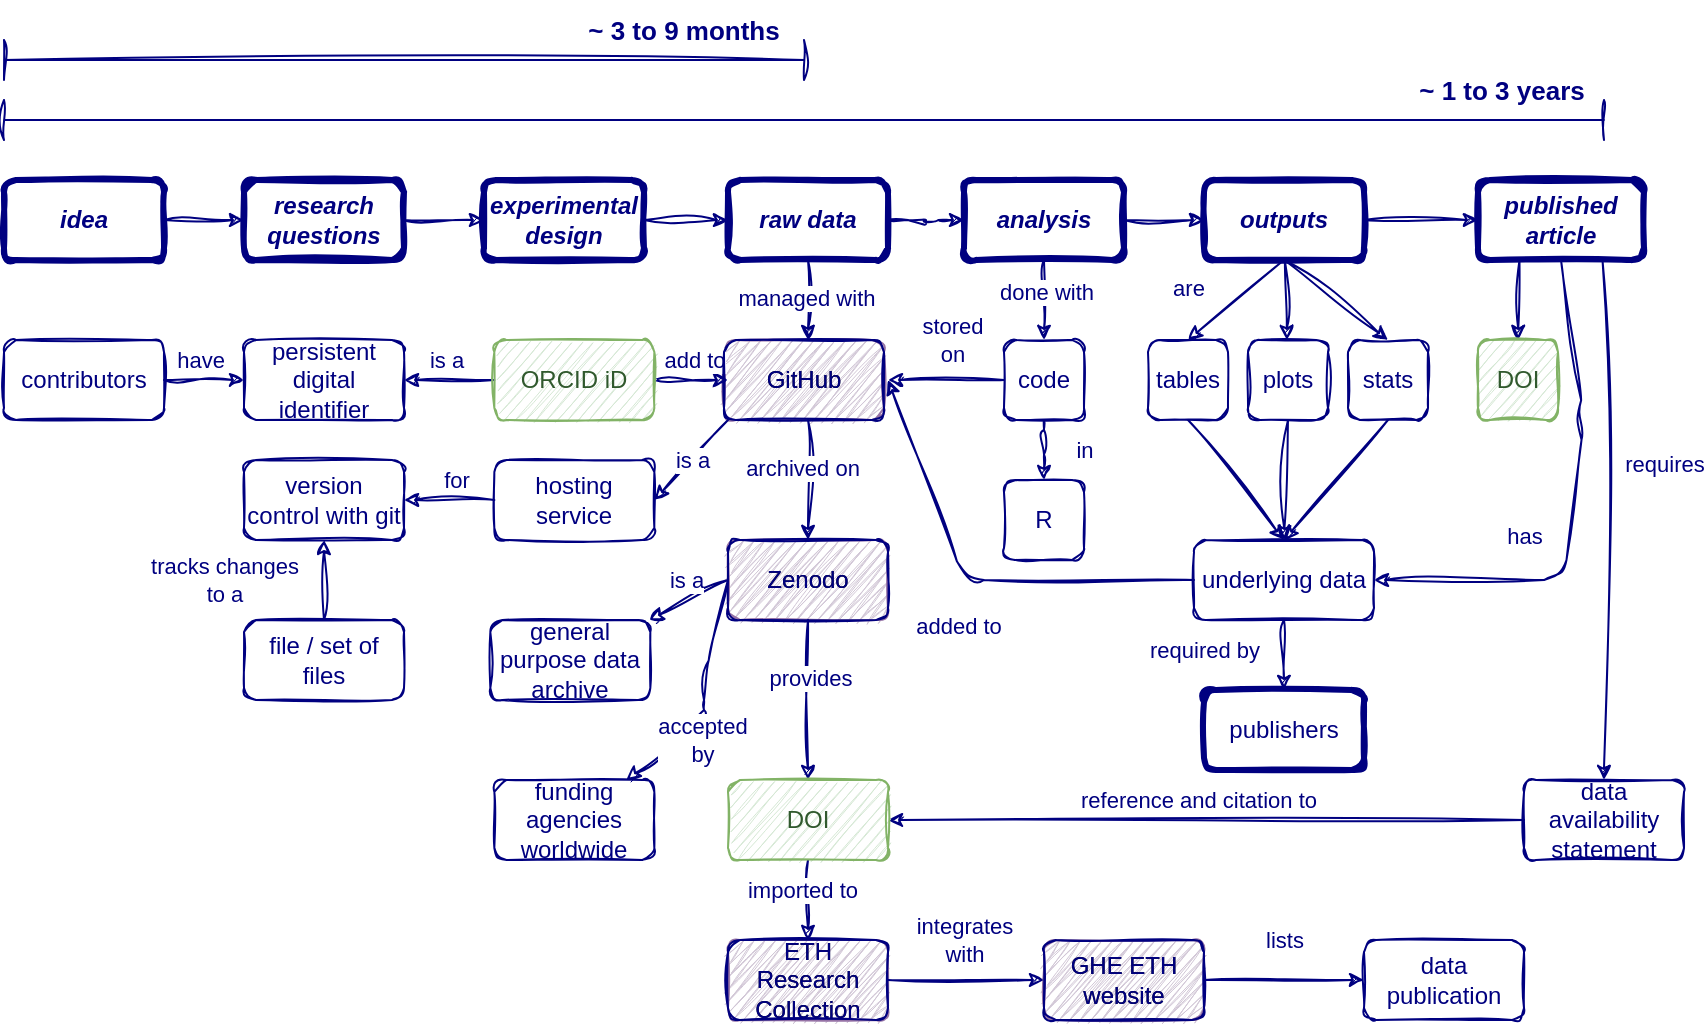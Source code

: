 <mxfile version="20.8.22" type="github">
  <diagram id="C5RBs43oDa-KdzZeNtuy" name="Page-1">
    <mxGraphModel dx="1970" dy="685" grid="1" gridSize="10" guides="1" tooltips="1" connect="1" arrows="1" fold="1" page="1" pageScale="1" pageWidth="827" pageHeight="1169" math="0" shadow="0">
      <root>
        <mxCell id="WIyWlLk6GJQsqaUBKTNV-0" />
        <object label="Step 12: color" id="2JBL8e-sjkAbcdYht8KX-297">
          <mxCell style="" parent="WIyWlLk6GJQsqaUBKTNV-0" />
        </object>
        <mxCell id="2JBL8e-sjkAbcdYht8KX-351" value="&lt;div&gt;GHE ETH&lt;/div&gt;&lt;div&gt;website&lt;br&gt;&lt;/div&gt;" style="rounded=1;whiteSpace=wrap;html=1;fontSize=12;fontFamily=Helvetica;fillColor=#D1C6D6;sketch=1;labelBackgroundColor=none;strokeColor=#9673a6;fillStyle=zigzag;" vertex="1" parent="2JBL8e-sjkAbcdYht8KX-297">
          <mxGeometry x="520" y="550" width="80" height="40" as="geometry" />
        </mxCell>
        <mxCell id="2JBL8e-sjkAbcdYht8KX-363" value="ETH Research Collection" style="rounded=1;whiteSpace=wrap;html=1;fontSize=12;fontFamily=Helvetica;fillColor=#D1C6D6;sketch=1;labelBackgroundColor=none;strokeColor=#9673a6;fillStyle=zigzag;" vertex="1" parent="2JBL8e-sjkAbcdYht8KX-297">
          <mxGeometry x="362" y="550" width="80" height="40" as="geometry" />
        </mxCell>
        <mxCell id="2JBL8e-sjkAbcdYht8KX-364" value="Zenodo" style="rounded=1;whiteSpace=wrap;html=1;fontSize=12;fontFamily=Helvetica;fillColor=#D1C6D6;sketch=1;labelBackgroundColor=none;strokeColor=#9673a6;fillStyle=zigzag;" vertex="1" parent="2JBL8e-sjkAbcdYht8KX-297">
          <mxGeometry x="362" y="350" width="80" height="40" as="geometry" />
        </mxCell>
        <mxCell id="2JBL8e-sjkAbcdYht8KX-365" value="GitHub" style="rounded=1;whiteSpace=wrap;html=1;fontSize=12;fontFamily=Helvetica;fillColor=#D1C6D6;sketch=1;labelBackgroundColor=none;strokeColor=#9673a6;fillStyle=zigzag;" vertex="1" parent="2JBL8e-sjkAbcdYht8KX-297">
          <mxGeometry x="360" y="250" width="80" height="40" as="geometry" />
        </mxCell>
        <object label="Step 11: Code in R" id="2JBL8e-sjkAbcdYht8KX-289">
          <mxCell style="locked=1;" parent="WIyWlLk6GJQsqaUBKTNV-0" />
        </object>
        <mxCell id="2JBL8e-sjkAbcdYht8KX-290" value="" style="edgeStyle=none;shape=connector;rounded=1;sketch=1;jiggle=2;curveFitting=1;orthogonalLoop=1;jettySize=auto;html=1;labelBackgroundColor=default;strokeColor=#000080;fontFamily=Helvetica;fontSize=11;fontColor=#000080;endArrow=classic;startSize=5;endSize=5;" edge="1" parent="2JBL8e-sjkAbcdYht8KX-289" target="2JBL8e-sjkAbcdYht8KX-295">
          <mxGeometry relative="1" as="geometry">
            <mxPoint x="520" y="210" as="sourcePoint" />
          </mxGeometry>
        </mxCell>
        <mxCell id="2JBL8e-sjkAbcdYht8KX-291" value="done with " style="edgeLabel;html=1;align=center;verticalAlign=middle;resizable=0;points=[];fontSize=11;fontFamily=Helvetica;fontColor=#000080;" vertex="1" connectable="0" parent="2JBL8e-sjkAbcdYht8KX-290">
          <mxGeometry x="-0.218" y="1" relative="1" as="geometry">
            <mxPoint as="offset" />
          </mxGeometry>
        </mxCell>
        <mxCell id="2JBL8e-sjkAbcdYht8KX-292" value="" style="edgeStyle=none;shape=connector;rounded=1;sketch=1;jiggle=2;curveFitting=1;orthogonalLoop=1;jettySize=auto;html=1;labelBackgroundColor=default;strokeColor=#000080;fontFamily=Helvetica;fontSize=11;fontColor=#000080;endArrow=classic;startSize=5;endSize=5;" edge="1" parent="2JBL8e-sjkAbcdYht8KX-289" source="2JBL8e-sjkAbcdYht8KX-295">
          <mxGeometry relative="1" as="geometry">
            <mxPoint x="442" y="270" as="targetPoint" />
          </mxGeometry>
        </mxCell>
        <mxCell id="2JBL8e-sjkAbcdYht8KX-293" value="&lt;div&gt;stored&lt;/div&gt;&lt;div&gt;on&lt;br&gt;&lt;/div&gt;" style="edgeLabel;html=1;align=center;verticalAlign=middle;resizable=0;points=[];fontSize=11;fontFamily=Helvetica;fontColor=#000080;" vertex="1" connectable="0" parent="2JBL8e-sjkAbcdYht8KX-292">
          <mxGeometry x="-0.085" relative="1" as="geometry">
            <mxPoint y="-20" as="offset" />
          </mxGeometry>
        </mxCell>
        <mxCell id="2JBL8e-sjkAbcdYht8KX-294" value="in" style="edgeStyle=none;shape=connector;rounded=1;sketch=1;jiggle=2;curveFitting=1;orthogonalLoop=1;jettySize=auto;html=1;labelBackgroundColor=default;strokeColor=#000080;fontFamily=Helvetica;fontSize=11;fontColor=#000080;endArrow=classic;startSize=5;endSize=5;" edge="1" parent="2JBL8e-sjkAbcdYht8KX-289" source="2JBL8e-sjkAbcdYht8KX-295" target="2JBL8e-sjkAbcdYht8KX-296">
          <mxGeometry y="20" relative="1" as="geometry">
            <Array as="points">
              <mxPoint x="520" y="300" />
            </Array>
            <mxPoint as="offset" />
          </mxGeometry>
        </mxCell>
        <mxCell id="2JBL8e-sjkAbcdYht8KX-295" value="code" style="rounded=1;whiteSpace=wrap;html=1;fontSize=12;fontFamily=Helvetica;fillColor=none;sketch=1;labelBackgroundColor=none;fontColor=#000080;strokeColor=#000080;" vertex="1" parent="2JBL8e-sjkAbcdYht8KX-289">
          <mxGeometry x="500" y="250" width="40" height="40" as="geometry" />
        </mxCell>
        <mxCell id="2JBL8e-sjkAbcdYht8KX-296" value="R" style="rounded=1;whiteSpace=wrap;html=1;fontSize=12;fontFamily=Helvetica;fillColor=none;sketch=1;labelBackgroundColor=none;fontColor=#000080;strokeColor=#000080;strokeWidth=1;" vertex="1" parent="2JBL8e-sjkAbcdYht8KX-289">
          <mxGeometry x="500" y="320" width="40" height="40" as="geometry" />
        </mxCell>
        <object label="Step 10: Cite data" id="2JBL8e-sjkAbcdYht8KX-281">
          <mxCell style="locked=1;" parent="WIyWlLk6GJQsqaUBKTNV-0" />
        </object>
        <mxCell id="2JBL8e-sjkAbcdYht8KX-282" style="edgeStyle=none;shape=connector;rounded=1;sketch=1;jiggle=2;curveFitting=1;orthogonalLoop=1;jettySize=auto;html=1;exitX=0;exitY=0.5;exitDx=0;exitDy=0;entryX=1;entryY=0.5;entryDx=0;entryDy=0;labelBackgroundColor=default;strokeColor=#000080;fontFamily=Helvetica;fontSize=11;fontColor=#000080;endArrow=classic;startSize=5;endSize=5;" edge="1" parent="2JBL8e-sjkAbcdYht8KX-281">
          <mxGeometry relative="1" as="geometry">
            <mxPoint x="595" y="370" as="sourcePoint" />
            <mxPoint x="442" y="270" as="targetPoint" />
            <Array as="points">
              <mxPoint x="480" y="370" />
            </Array>
          </mxGeometry>
        </mxCell>
        <mxCell id="2JBL8e-sjkAbcdYht8KX-283" value="added to" style="edgeLabel;html=1;align=center;verticalAlign=middle;resizable=0;points=[];fontSize=11;fontFamily=Helvetica;fontColor=#000080;" vertex="1" connectable="0" parent="2JBL8e-sjkAbcdYht8KX-282">
          <mxGeometry x="-0.058" y="5" relative="1" as="geometry">
            <mxPoint x="-14" y="18" as="offset" />
          </mxGeometry>
        </mxCell>
        <mxCell id="2JBL8e-sjkAbcdYht8KX-284" style="edgeStyle=none;shape=connector;rounded=1;sketch=1;jiggle=2;curveFitting=1;orthogonalLoop=1;jettySize=auto;html=1;exitX=0;exitY=0.5;exitDx=0;exitDy=0;entryX=1;entryY=0.5;entryDx=0;entryDy=0;labelBackgroundColor=default;strokeColor=#000080;fontFamily=Helvetica;fontSize=11;fontColor=#000080;endArrow=classic;startSize=5;endSize=5;" edge="1" parent="2JBL8e-sjkAbcdYht8KX-281">
          <mxGeometry relative="1" as="geometry">
            <mxPoint x="760" y="490" as="sourcePoint" />
            <mxPoint x="442" y="490" as="targetPoint" />
          </mxGeometry>
        </mxCell>
        <mxCell id="2JBL8e-sjkAbcdYht8KX-285" value="reference and citation to" style="edgeLabel;html=1;align=center;verticalAlign=middle;resizable=0;points=[];fontSize=11;fontFamily=Helvetica;fontColor=#000080;" vertex="1" connectable="0" parent="2JBL8e-sjkAbcdYht8KX-284">
          <mxGeometry x="0.026" y="-1" relative="1" as="geometry">
            <mxPoint y="-9" as="offset" />
          </mxGeometry>
        </mxCell>
        <object label="Step 9: Contributors" id="2JBL8e-sjkAbcdYht8KX-271">
          <mxCell style="locked=1;" parent="WIyWlLk6GJQsqaUBKTNV-0" />
        </object>
        <mxCell id="2JBL8e-sjkAbcdYht8KX-272" value="" style="edgeStyle=none;shape=connector;rounded=1;sketch=1;jiggle=2;curveFitting=1;orthogonalLoop=1;jettySize=auto;html=1;labelBackgroundColor=default;strokeColor=#000080;fontFamily=Helvetica;fontSize=11;fontColor=#000080;endArrow=classic;startSize=5;endSize=5;" edge="1" parent="2JBL8e-sjkAbcdYht8KX-271" source="2JBL8e-sjkAbcdYht8KX-276" target="2JBL8e-sjkAbcdYht8KX-277">
          <mxGeometry relative="1" as="geometry" />
        </mxCell>
        <mxCell id="2JBL8e-sjkAbcdYht8KX-273" value="is a" style="edgeLabel;html=1;align=center;verticalAlign=middle;resizable=0;points=[];fontSize=11;fontFamily=Helvetica;fontColor=#000080;" vertex="1" connectable="0" parent="2JBL8e-sjkAbcdYht8KX-272">
          <mxGeometry x="0.036" relative="1" as="geometry">
            <mxPoint x="-1" y="-10" as="offset" />
          </mxGeometry>
        </mxCell>
        <mxCell id="2JBL8e-sjkAbcdYht8KX-274" value="" style="edgeStyle=none;shape=connector;rounded=1;sketch=1;jiggle=2;curveFitting=1;orthogonalLoop=1;jettySize=auto;html=1;labelBackgroundColor=default;strokeColor=#000080;fontFamily=Helvetica;fontSize=11;fontColor=#000080;endArrow=classic;startSize=5;endSize=5;" edge="1" parent="2JBL8e-sjkAbcdYht8KX-271" source="2JBL8e-sjkAbcdYht8KX-276">
          <mxGeometry relative="1" as="geometry">
            <mxPoint x="362" y="270" as="targetPoint" />
          </mxGeometry>
        </mxCell>
        <mxCell id="2JBL8e-sjkAbcdYht8KX-275" value="&lt;div&gt;add to&lt;/div&gt;" style="edgeLabel;html=1;align=center;verticalAlign=middle;resizable=0;points=[];fontSize=11;fontFamily=Helvetica;fontColor=#000080;" vertex="1" connectable="0" parent="2JBL8e-sjkAbcdYht8KX-274">
          <mxGeometry x="0.067" y="-1" relative="1" as="geometry">
            <mxPoint y="-11" as="offset" />
          </mxGeometry>
        </mxCell>
        <mxCell id="2JBL8e-sjkAbcdYht8KX-276" value="&lt;font color=&quot;#30592D&quot;&gt;ORCID iD&lt;/font&gt;" style="rounded=1;whiteSpace=wrap;html=1;fontSize=12;fontFamily=Helvetica;fillColor=#d5e8d4;sketch=1;labelBackgroundColor=none;fontColor=#000000;strokeColor=#82b366;" vertex="1" parent="2JBL8e-sjkAbcdYht8KX-271">
          <mxGeometry x="245.17" y="250" width="80" height="40" as="geometry" />
        </mxCell>
        <mxCell id="2JBL8e-sjkAbcdYht8KX-277" value="persistent digital identifier" style="rounded=1;whiteSpace=wrap;html=1;fontSize=12;fontFamily=Helvetica;fillColor=none;sketch=1;labelBackgroundColor=none;fontColor=#000080;strokeColor=#000080;" vertex="1" parent="2JBL8e-sjkAbcdYht8KX-271">
          <mxGeometry x="120" y="250" width="80" height="40" as="geometry" />
        </mxCell>
        <mxCell id="2JBL8e-sjkAbcdYht8KX-278" style="edgeStyle=none;shape=connector;rounded=1;sketch=1;jiggle=2;curveFitting=1;orthogonalLoop=1;jettySize=auto;html=1;exitX=1;exitY=0.5;exitDx=0;exitDy=0;labelBackgroundColor=default;strokeColor=#000080;fontFamily=Helvetica;fontSize=11;fontColor=#000080;endArrow=classic;startSize=5;endSize=5;" edge="1" parent="2JBL8e-sjkAbcdYht8KX-271" source="2JBL8e-sjkAbcdYht8KX-280" target="2JBL8e-sjkAbcdYht8KX-277">
          <mxGeometry relative="1" as="geometry" />
        </mxCell>
        <mxCell id="2JBL8e-sjkAbcdYht8KX-279" value="have" style="edgeLabel;html=1;align=center;verticalAlign=middle;resizable=0;points=[];fontSize=11;fontFamily=Helvetica;fontColor=#000080;" vertex="1" connectable="0" parent="2JBL8e-sjkAbcdYht8KX-278">
          <mxGeometry x="-0.1" y="-1" relative="1" as="geometry">
            <mxPoint y="-11" as="offset" />
          </mxGeometry>
        </mxCell>
        <mxCell id="2JBL8e-sjkAbcdYht8KX-280" value="contributors" style="rounded=1;whiteSpace=wrap;html=1;fontSize=12;fontFamily=Helvetica;fillColor=none;sketch=1;labelBackgroundColor=none;fontColor=#000080;strokeColor=#000080;" vertex="1" parent="2JBL8e-sjkAbcdYht8KX-271">
          <mxGeometry y="250" width="80" height="40" as="geometry" />
        </mxCell>
        <object label="Step 8: ETH link&#xa;" id="2JBL8e-sjkAbcdYht8KX-261">
          <mxCell style="locked=1;" parent="WIyWlLk6GJQsqaUBKTNV-0" />
        </object>
        <mxCell id="2JBL8e-sjkAbcdYht8KX-264" value="" style="edgeStyle=none;shape=connector;rounded=1;sketch=1;jiggle=2;curveFitting=1;orthogonalLoop=1;jettySize=auto;html=1;labelBackgroundColor=default;strokeColor=#000080;fontFamily=Helvetica;fontSize=11;fontColor=#000080;endArrow=classic;startSize=5;endSize=5;" edge="1" parent="2JBL8e-sjkAbcdYht8KX-261" target="2JBL8e-sjkAbcdYht8KX-269">
          <mxGeometry relative="1" as="geometry">
            <mxPoint x="442" y="570" as="sourcePoint" />
          </mxGeometry>
        </mxCell>
        <mxCell id="2JBL8e-sjkAbcdYht8KX-265" value="&lt;div&gt;integrates&lt;/div&gt;&lt;div&gt;with&lt;br&gt;&lt;/div&gt;" style="edgeLabel;html=1;align=center;verticalAlign=middle;resizable=0;points=[];fontSize=11;fontFamily=Helvetica;fontColor=#000080;" vertex="1" connectable="0" parent="2JBL8e-sjkAbcdYht8KX-264">
          <mxGeometry x="-0.141" y="-3" relative="1" as="geometry">
            <mxPoint y="-23" as="offset" />
          </mxGeometry>
        </mxCell>
        <mxCell id="2JBL8e-sjkAbcdYht8KX-342" value="" style="edgeStyle=none;shape=connector;rounded=1;sketch=1;jiggle=2;curveFitting=1;orthogonalLoop=1;jettySize=auto;html=1;labelBackgroundColor=default;strokeColor=#000080;fontFamily=Helvetica;fontSize=11;fontColor=#30592d;endArrow=classic;startSize=5;endSize=5;" edge="1" parent="2JBL8e-sjkAbcdYht8KX-261" source="2JBL8e-sjkAbcdYht8KX-344" target="2JBL8e-sjkAbcdYht8KX-345">
          <mxGeometry relative="1" as="geometry" />
        </mxCell>
        <mxCell id="2JBL8e-sjkAbcdYht8KX-343" value="&lt;div&gt;integrates&lt;/div&gt;&lt;div&gt;with&lt;br&gt;&lt;/div&gt;" style="edgeLabel;html=1;align=center;verticalAlign=middle;resizable=0;points=[];fontSize=11;fontFamily=Helvetica;fontColor=#000080;" vertex="1" connectable="0" parent="2JBL8e-sjkAbcdYht8KX-342">
          <mxGeometry x="0.145" y="-1" relative="1" as="geometry">
            <mxPoint x="-7" y="-21" as="offset" />
          </mxGeometry>
        </mxCell>
        <mxCell id="2JBL8e-sjkAbcdYht8KX-344" value="ETH Research Collection" style="rounded=1;whiteSpace=wrap;html=1;fontSize=12;fontFamily=Helvetica;fillColor=none;sketch=1;labelBackgroundColor=none;strokeColor=#000080;fillStyle=zigzag;fontColor=#000080;" vertex="1" parent="2JBL8e-sjkAbcdYht8KX-261">
          <mxGeometry x="362" y="550" width="80" height="40" as="geometry" />
        </mxCell>
        <mxCell id="2JBL8e-sjkAbcdYht8KX-345" value="GHE ETH website" style="rounded=1;whiteSpace=wrap;html=1;fontSize=12;fontFamily=Helvetica;fillColor=none;sketch=1;labelBackgroundColor=none;strokeColor=#000080;fillStyle=zigzag;fontColor=#000080;" vertex="1" parent="2JBL8e-sjkAbcdYht8KX-261">
          <mxGeometry x="520" y="550" width="80" height="40" as="geometry" />
        </mxCell>
        <mxCell id="2JBL8e-sjkAbcdYht8KX-346" value="" style="edgeStyle=none;shape=connector;rounded=1;sketch=1;jiggle=2;curveFitting=1;orthogonalLoop=1;jettySize=auto;html=1;labelBackgroundColor=default;strokeColor=#000080;fontFamily=Helvetica;fontSize=11;fontColor=#000080;endArrow=classic;startSize=5;endSize=5;" edge="1" parent="2JBL8e-sjkAbcdYht8KX-261">
          <mxGeometry relative="1" as="geometry">
            <mxPoint x="402" y="510" as="sourcePoint" />
            <mxPoint x="402" y="550" as="targetPoint" />
          </mxGeometry>
        </mxCell>
        <mxCell id="2JBL8e-sjkAbcdYht8KX-347" value="imported to" style="edgeLabel;html=1;align=center;verticalAlign=middle;resizable=0;points=[];fontSize=11;fontFamily=Helvetica;fontColor=#000080;" vertex="1" connectable="0" parent="2JBL8e-sjkAbcdYht8KX-261">
          <mxGeometry x="399" y="525" as="geometry" />
        </mxCell>
        <mxCell id="2JBL8e-sjkAbcdYht8KX-348" value="" style="edgeStyle=none;shape=connector;rounded=1;sketch=1;jiggle=2;curveFitting=1;orthogonalLoop=1;jettySize=auto;html=1;labelBackgroundColor=default;strokeColor=#000080;fontFamily=Helvetica;fontSize=11;fontColor=#000080;endArrow=classic;startSize=5;endSize=5;" edge="1" parent="2JBL8e-sjkAbcdYht8KX-261" target="2JBL8e-sjkAbcdYht8KX-350">
          <mxGeometry relative="1" as="geometry">
            <mxPoint x="600" y="570" as="sourcePoint" />
          </mxGeometry>
        </mxCell>
        <mxCell id="2JBL8e-sjkAbcdYht8KX-349" value="lists" style="edgeLabel;html=1;align=center;verticalAlign=middle;resizable=0;points=[];fontSize=11;fontFamily=Helvetica;fontColor=#000080;" vertex="1" connectable="0" parent="2JBL8e-sjkAbcdYht8KX-348">
          <mxGeometry x="0.054" y="1" relative="1" as="geometry">
            <mxPoint x="-2" y="-19" as="offset" />
          </mxGeometry>
        </mxCell>
        <mxCell id="2JBL8e-sjkAbcdYht8KX-350" value="data publication" style="rounded=1;whiteSpace=wrap;html=1;fontSize=12;fontFamily=Helvetica;fillColor=none;sketch=1;labelBackgroundColor=none;fontColor=#000080;strokeColor=#000080;" vertex="1" parent="2JBL8e-sjkAbcdYht8KX-261">
          <mxGeometry x="680" y="550" width="80" height="40" as="geometry" />
        </mxCell>
        <object label="Step 7: Zenodo what?" id="2JBL8e-sjkAbcdYht8KX-243">
          <mxCell style="locked=1;" parent="WIyWlLk6GJQsqaUBKTNV-0" />
        </object>
        <mxCell id="2JBL8e-sjkAbcdYht8KX-244" value="" style="edgeStyle=none;shape=connector;rounded=1;sketch=1;jiggle=2;curveFitting=1;orthogonalLoop=1;jettySize=auto;html=1;labelBackgroundColor=default;strokeColor=#000080;fontFamily=Helvetica;fontSize=11;fontColor=#000080;endArrow=classic;startSize=5;endSize=5;exitX=0;exitY=0.5;exitDx=0;exitDy=0;" edge="1" parent="2JBL8e-sjkAbcdYht8KX-243" target="2JBL8e-sjkAbcdYht8KX-248">
          <mxGeometry relative="1" as="geometry">
            <mxPoint x="362" y="370" as="sourcePoint" />
          </mxGeometry>
        </mxCell>
        <mxCell id="2JBL8e-sjkAbcdYht8KX-245" value="is a" style="edgeLabel;html=1;align=center;verticalAlign=middle;resizable=0;points=[];fontSize=11;fontFamily=Helvetica;fontColor=#000080;" vertex="1" connectable="0" parent="2JBL8e-sjkAbcdYht8KX-244">
          <mxGeometry x="0.398" y="2" relative="1" as="geometry">
            <mxPoint x="5" y="-16" as="offset" />
          </mxGeometry>
        </mxCell>
        <mxCell id="2JBL8e-sjkAbcdYht8KX-246" value="" style="edgeStyle=none;shape=connector;rounded=1;sketch=1;jiggle=2;curveFitting=1;orthogonalLoop=1;jettySize=auto;html=1;labelBackgroundColor=default;strokeColor=#000080;fontFamily=Helvetica;fontSize=11;fontColor=#000080;endArrow=classic;startSize=5;endSize=5;exitX=0;exitY=0.5;exitDx=0;exitDy=0;" edge="1" parent="2JBL8e-sjkAbcdYht8KX-243" target="2JBL8e-sjkAbcdYht8KX-249">
          <mxGeometry relative="1" as="geometry">
            <mxPoint x="362" y="370" as="sourcePoint" />
            <mxPoint x="300" y="400" as="targetPoint" />
            <Array as="points">
              <mxPoint x="350" y="420" />
              <mxPoint x="350" y="440" />
            </Array>
          </mxGeometry>
        </mxCell>
        <mxCell id="2JBL8e-sjkAbcdYht8KX-247" value="&lt;div&gt;accepted&lt;/div&gt;&lt;div&gt;by&lt;br&gt;&lt;/div&gt;" style="edgeLabel;html=1;align=center;verticalAlign=middle;resizable=0;points=[];fontSize=11;fontFamily=Helvetica;fontColor=#000080;" vertex="1" connectable="0" parent="2JBL8e-sjkAbcdYht8KX-246">
          <mxGeometry x="0.006" y="-1" relative="1" as="geometry">
            <mxPoint y="21" as="offset" />
          </mxGeometry>
        </mxCell>
        <mxCell id="2JBL8e-sjkAbcdYht8KX-248" value="general purpose data archive" style="rounded=1;whiteSpace=wrap;html=1;fontSize=12;fontFamily=Helvetica;fillColor=none;sketch=1;labelBackgroundColor=none;fontColor=#000080;strokeColor=#000080;" vertex="1" parent="2JBL8e-sjkAbcdYht8KX-243">
          <mxGeometry x="243.17" y="390" width="80" height="40" as="geometry" />
        </mxCell>
        <mxCell id="2JBL8e-sjkAbcdYht8KX-249" value="funding agencies worldwide" style="rounded=1;whiteSpace=wrap;html=1;fontSize=12;fontFamily=Helvetica;fillColor=none;sketch=1;labelBackgroundColor=none;fontColor=#000080;strokeColor=#000080;" vertex="1" parent="2JBL8e-sjkAbcdYht8KX-243">
          <mxGeometry x="245.17" y="470" width="80" height="40" as="geometry" />
        </mxCell>
        <object label="Step 6: Zenodo -&gt; DOI" id="2JBL8e-sjkAbcdYht8KX-236">
          <mxCell style="" parent="WIyWlLk6GJQsqaUBKTNV-0" />
        </object>
        <mxCell id="2JBL8e-sjkAbcdYht8KX-335" value="Zenodo" style="rounded=1;whiteSpace=wrap;html=1;fontSize=12;fontFamily=Helvetica;fillColor=none;sketch=1;labelBackgroundColor=none;strokeColor=#000080;fillStyle=zigzag;fontColor=#000080;" vertex="1" parent="2JBL8e-sjkAbcdYht8KX-236">
          <mxGeometry x="362" y="350" width="80" height="40" as="geometry" />
        </mxCell>
        <mxCell id="2JBL8e-sjkAbcdYht8KX-336" value="" style="edgeStyle=none;shape=connector;rounded=1;sketch=1;jiggle=2;curveFitting=1;orthogonalLoop=1;jettySize=auto;html=1;labelBackgroundColor=default;strokeColor=#000080;fontFamily=Helvetica;fontSize=11;fontColor=#000080;endArrow=classic;startSize=5;endSize=5;exitX=0.5;exitY=1;exitDx=0;exitDy=0;" edge="1" parent="2JBL8e-sjkAbcdYht8KX-236">
          <mxGeometry relative="1" as="geometry">
            <mxPoint x="402" y="290" as="sourcePoint" />
            <mxPoint x="402" y="350" as="targetPoint" />
          </mxGeometry>
        </mxCell>
        <mxCell id="2JBL8e-sjkAbcdYht8KX-337" value="archived on" style="edgeLabel;html=1;align=center;verticalAlign=middle;resizable=0;points=[];fontSize=11;fontFamily=Helvetica;fontColor=#000080;" vertex="1" connectable="0" parent="2JBL8e-sjkAbcdYht8KX-336">
          <mxGeometry x="-0.209" y="-3" relative="1" as="geometry">
            <mxPoint as="offset" />
          </mxGeometry>
        </mxCell>
        <mxCell id="2JBL8e-sjkAbcdYht8KX-338" value="" style="edgeStyle=none;shape=connector;rounded=1;sketch=1;jiggle=2;curveFitting=1;orthogonalLoop=1;jettySize=auto;html=1;labelBackgroundColor=default;strokeColor=#000080;fontFamily=Helvetica;fontSize=11;fontColor=#000080;endArrow=classic;startSize=5;endSize=5;" edge="1" parent="2JBL8e-sjkAbcdYht8KX-236" target="2JBL8e-sjkAbcdYht8KX-340">
          <mxGeometry relative="1" as="geometry">
            <mxPoint x="402" y="390" as="sourcePoint" />
          </mxGeometry>
        </mxCell>
        <mxCell id="2JBL8e-sjkAbcdYht8KX-339" value="provides" style="edgeLabel;html=1;align=center;verticalAlign=middle;resizable=0;points=[];fontSize=11;fontFamily=Helvetica;fontColor=#000080;" vertex="1" connectable="0" parent="2JBL8e-sjkAbcdYht8KX-338">
          <mxGeometry x="-0.27" y="1" relative="1" as="geometry">
            <mxPoint as="offset" />
          </mxGeometry>
        </mxCell>
        <mxCell id="2JBL8e-sjkAbcdYht8KX-340" value="&lt;font color=&quot;#30592D&quot;&gt;DOI&lt;/font&gt;" style="rounded=1;whiteSpace=wrap;html=1;fontSize=12;fontFamily=Helvetica;fillColor=#d5e8d4;sketch=1;labelBackgroundColor=none;strokeColor=#82b366;fontColor=#000000;" vertex="1" parent="2JBL8e-sjkAbcdYht8KX-236">
          <mxGeometry x="362" y="470" width="80" height="40" as="geometry" />
        </mxCell>
        <object label="Step 5: GitHub" id="2JBL8e-sjkAbcdYht8KX-225">
          <mxCell style="locked=1;" parent="WIyWlLk6GJQsqaUBKTNV-0" />
        </object>
        <mxCell id="2JBL8e-sjkAbcdYht8KX-353" value="GitHub" style="rounded=1;whiteSpace=wrap;html=1;fontSize=12;fontFamily=Helvetica;fillColor=none;sketch=1;labelBackgroundColor=none;strokeColor=#000080;fillStyle=zigzag;fontColor=#000080;" vertex="1" parent="2JBL8e-sjkAbcdYht8KX-225">
          <mxGeometry x="360" y="250" width="80" height="40" as="geometry" />
        </mxCell>
        <mxCell id="2JBL8e-sjkAbcdYht8KX-354" value="" style="edgeStyle=none;shape=connector;rounded=1;sketch=1;jiggle=2;curveFitting=1;orthogonalLoop=1;jettySize=auto;html=1;labelBackgroundColor=default;strokeColor=#000080;fontFamily=Helvetica;fontSize=11;fontColor=#000080;endArrow=classic;startSize=5;endSize=5;" edge="1" parent="2JBL8e-sjkAbcdYht8KX-225">
          <mxGeometry relative="1" as="geometry">
            <mxPoint x="402" y="210" as="sourcePoint" />
            <mxPoint x="402" y="250" as="targetPoint" />
          </mxGeometry>
        </mxCell>
        <mxCell id="2JBL8e-sjkAbcdYht8KX-355" value="managed with" style="edgeLabel;html=1;align=center;verticalAlign=middle;resizable=0;points=[];fontSize=11;fontFamily=Helvetica;fontColor=#000080;" vertex="1" connectable="0" parent="2JBL8e-sjkAbcdYht8KX-225">
          <mxGeometry x="401.0" y="229.167" as="geometry" />
        </mxCell>
        <mxCell id="2JBL8e-sjkAbcdYht8KX-356" value="is a" style="edgeStyle=none;shape=connector;rounded=1;sketch=1;jiggle=2;curveFitting=1;orthogonalLoop=1;jettySize=auto;html=1;exitX=0;exitY=1;exitDx=0;exitDy=0;labelBackgroundColor=default;strokeColor=#000080;fontFamily=Helvetica;fontSize=11;fontColor=#000080;endArrow=classic;startSize=5;endSize=5;entryX=1;entryY=0.5;entryDx=0;entryDy=0;" edge="1" parent="2JBL8e-sjkAbcdYht8KX-225" target="2JBL8e-sjkAbcdYht8KX-358">
          <mxGeometry relative="1" as="geometry">
            <mxPoint x="280" y="330" as="targetPoint" />
            <mxPoint x="362" y="290" as="sourcePoint" />
          </mxGeometry>
        </mxCell>
        <mxCell id="2JBL8e-sjkAbcdYht8KX-357" value="for" style="edgeStyle=none;shape=connector;rounded=1;sketch=1;jiggle=2;curveFitting=1;orthogonalLoop=1;jettySize=auto;html=1;labelBackgroundColor=default;strokeColor=#000080;fontFamily=Helvetica;fontSize=11;fontColor=#000080;endArrow=classic;startSize=5;endSize=5;" edge="1" parent="2JBL8e-sjkAbcdYht8KX-225" source="2JBL8e-sjkAbcdYht8KX-358" target="2JBL8e-sjkAbcdYht8KX-360">
          <mxGeometry x="-0.154" y="-10" relative="1" as="geometry">
            <Array as="points" />
            <mxPoint as="offset" />
          </mxGeometry>
        </mxCell>
        <mxCell id="2JBL8e-sjkAbcdYht8KX-358" value="hosting service" style="rounded=1;whiteSpace=wrap;html=1;fontSize=12;fontFamily=Helvetica;fillColor=none;sketch=1;labelBackgroundColor=none;fontColor=#000080;strokeColor=#000080;" vertex="1" parent="2JBL8e-sjkAbcdYht8KX-225">
          <mxGeometry x="245.17" y="310" width="80" height="40" as="geometry" />
        </mxCell>
        <mxCell id="2JBL8e-sjkAbcdYht8KX-359" value="&lt;div&gt;tracks changes &lt;br&gt;&lt;/div&gt;&lt;div&gt;to a&lt;br&gt;&lt;/div&gt;" style="edgeLabel;html=1;align=center;verticalAlign=middle;resizable=0;points=[];fontSize=11;fontFamily=Helvetica;fontColor=#000080;" vertex="1" connectable="0" parent="2JBL8e-sjkAbcdYht8KX-225">
          <mxGeometry x="110" y="370" as="geometry" />
        </mxCell>
        <mxCell id="2JBL8e-sjkAbcdYht8KX-360" value="version control with git" style="rounded=1;whiteSpace=wrap;html=1;fontSize=12;fontFamily=Helvetica;fillColor=none;sketch=1;labelBackgroundColor=none;fontColor=#000080;strokeColor=#000080;" vertex="1" parent="2JBL8e-sjkAbcdYht8KX-225">
          <mxGeometry x="120" y="310" width="80" height="40" as="geometry" />
        </mxCell>
        <mxCell id="2JBL8e-sjkAbcdYht8KX-361" value="" style="edgeStyle=none;shape=connector;rounded=1;sketch=1;jiggle=2;curveFitting=1;orthogonalLoop=1;jettySize=auto;html=1;labelBackgroundColor=default;strokeColor=#000080;fontFamily=Helvetica;fontSize=11;fontColor=#000080;endArrow=classic;startSize=5;endSize=5;" edge="1" parent="2JBL8e-sjkAbcdYht8KX-225" source="2JBL8e-sjkAbcdYht8KX-362" target="2JBL8e-sjkAbcdYht8KX-360">
          <mxGeometry relative="1" as="geometry" />
        </mxCell>
        <mxCell id="2JBL8e-sjkAbcdYht8KX-362" value="file / set of files" style="rounded=1;whiteSpace=wrap;html=1;fontSize=12;fontFamily=Helvetica;fillColor=none;sketch=1;labelBackgroundColor=none;fontColor=#000080;strokeColor=#000080;strokeWidth=1;" vertex="1" parent="2JBL8e-sjkAbcdYht8KX-225">
          <mxGeometry x="120" y="390" width="80" height="40" as="geometry" />
        </mxCell>
        <object label="Step 4: requirements + DOI" id="2JBL8e-sjkAbcdYht8KX-216">
          <mxCell style="locked=1;" parent="WIyWlLk6GJQsqaUBKTNV-0" />
        </object>
        <mxCell id="2JBL8e-sjkAbcdYht8KX-217" style="edgeStyle=none;shape=connector;rounded=1;sketch=1;jiggle=2;curveFitting=1;orthogonalLoop=1;jettySize=auto;html=1;exitX=0.75;exitY=1;exitDx=0;exitDy=0;labelBackgroundColor=default;strokeColor=#000080;fontFamily=Helvetica;fontSize=11;fontColor=#000080;endArrow=classic;startSize=5;endSize=5;entryX=0.5;entryY=0;entryDx=0;entryDy=0;" edge="1" parent="2JBL8e-sjkAbcdYht8KX-216" target="2JBL8e-sjkAbcdYht8KX-222">
          <mxGeometry relative="1" as="geometry">
            <mxPoint x="780" y="400" as="targetPoint" />
            <mxPoint x="799.25" y="210" as="sourcePoint" />
          </mxGeometry>
        </mxCell>
        <mxCell id="2JBL8e-sjkAbcdYht8KX-218" value="&lt;div&gt;requires&lt;/div&gt;" style="edgeLabel;html=1;align=center;verticalAlign=middle;resizable=0;points=[];fontSize=11;fontFamily=Helvetica;fontColor=#000080;" vertex="1" connectable="0" parent="2JBL8e-sjkAbcdYht8KX-217">
          <mxGeometry x="-0.204" y="-3" relative="1" as="geometry">
            <mxPoint x="33" y="-2" as="offset" />
          </mxGeometry>
        </mxCell>
        <mxCell id="2JBL8e-sjkAbcdYht8KX-219" style="edgeStyle=none;shape=connector;rounded=1;sketch=1;jiggle=2;curveFitting=1;orthogonalLoop=1;jettySize=auto;html=1;labelBackgroundColor=default;strokeColor=#000080;fontFamily=Helvetica;fontSize=11;fontColor=#000080;endArrow=classic;startSize=5;endSize=5;entryX=0.5;entryY=0;entryDx=0;entryDy=0;exitX=0.25;exitY=1;exitDx=0;exitDy=0;" edge="1" parent="2JBL8e-sjkAbcdYht8KX-216" target="2JBL8e-sjkAbcdYht8KX-224">
          <mxGeometry relative="1" as="geometry">
            <mxPoint x="739.862" y="240.0" as="targetPoint" />
            <mxPoint x="757.75" y="210" as="sourcePoint" />
          </mxGeometry>
        </mxCell>
        <mxCell id="2JBL8e-sjkAbcdYht8KX-220" style="edgeStyle=none;shape=connector;rounded=1;sketch=1;jiggle=2;curveFitting=1;orthogonalLoop=1;jettySize=auto;html=1;exitX=0.5;exitY=1;exitDx=0;exitDy=0;labelBackgroundColor=default;strokeColor=#000080;fontFamily=Helvetica;fontSize=11;fontColor=#000080;endArrow=classic;startSize=5;endSize=5;entryX=0.5;entryY=0;entryDx=0;entryDy=0;" edge="1" parent="2JBL8e-sjkAbcdYht8KX-216" target="2JBL8e-sjkAbcdYht8KX-223">
          <mxGeometry relative="1" as="geometry">
            <mxPoint x="639.862" y="420.0" as="targetPoint" />
            <mxPoint x="640" y="390" as="sourcePoint" />
          </mxGeometry>
        </mxCell>
        <mxCell id="2JBL8e-sjkAbcdYht8KX-221" value="required by" style="edgeLabel;html=1;align=center;verticalAlign=middle;resizable=0;points=[];fontSize=11;fontFamily=Helvetica;fontColor=#000080;" vertex="1" connectable="0" parent="2JBL8e-sjkAbcdYht8KX-220">
          <mxGeometry x="-0.143" relative="1" as="geometry">
            <mxPoint x="-40" as="offset" />
          </mxGeometry>
        </mxCell>
        <mxCell id="2JBL8e-sjkAbcdYht8KX-222" value="data availability statement" style="rounded=1;whiteSpace=wrap;html=1;fontSize=12;fontFamily=Helvetica;fillColor=none;sketch=1;labelBackgroundColor=none;fontColor=#000080;strokeColor=#000080;" vertex="1" parent="2JBL8e-sjkAbcdYht8KX-216">
          <mxGeometry x="760" y="470" width="80" height="40" as="geometry" />
        </mxCell>
        <mxCell id="2JBL8e-sjkAbcdYht8KX-223" value="publishers" style="rounded=1;whiteSpace=wrap;html=1;strokeWidth=3;fontSize=12;fontFamily=Helvetica;fillColor=none;sketch=1;labelBackgroundColor=none;fontColor=#000080;strokeColor=#000080;" vertex="1" parent="2JBL8e-sjkAbcdYht8KX-216">
          <mxGeometry x="600" y="425" width="80" height="40" as="geometry" />
        </mxCell>
        <mxCell id="2JBL8e-sjkAbcdYht8KX-224" value="&lt;font color=&quot;#30592D&quot;&gt;DOI&lt;/font&gt;" style="rounded=1;whiteSpace=wrap;html=1;fontSize=12;fontFamily=Helvetica;fillColor=#d5e8d4;sketch=1;labelBackgroundColor=none;strokeColor=#82b366;" vertex="1" parent="2JBL8e-sjkAbcdYht8KX-216">
          <mxGeometry x="737" y="250" width="40" height="40" as="geometry" />
        </mxCell>
        <object label="Step 3 - underlying data" id="2JBL8e-sjkAbcdYht8KX-199">
          <mxCell style="locked=1;" parent="WIyWlLk6GJQsqaUBKTNV-0" />
        </object>
        <mxCell id="2JBL8e-sjkAbcdYht8KX-200" value="" style="edgeStyle=none;shape=connector;rounded=1;sketch=1;jiggle=2;curveFitting=1;orthogonalLoop=1;jettySize=auto;html=1;labelBackgroundColor=default;strokeColor=#000080;fontFamily=Helvetica;fontSize=11;fontColor=default;endArrow=classic;startSize=5;endSize=5;exitX=0.5;exitY=1;exitDx=0;exitDy=0;entryX=0.5;entryY=0;entryDx=0;entryDy=0;" edge="1" parent="2JBL8e-sjkAbcdYht8KX-199" target="2JBL8e-sjkAbcdYht8KX-211">
          <mxGeometry relative="1" as="geometry">
            <mxPoint x="640" y="210" as="sourcePoint" />
          </mxGeometry>
        </mxCell>
        <mxCell id="2JBL8e-sjkAbcdYht8KX-201" style="edgeStyle=none;shape=connector;rounded=1;sketch=1;jiggle=2;curveFitting=1;orthogonalLoop=1;jettySize=auto;html=1;labelBackgroundColor=default;strokeColor=#000080;fontFamily=Helvetica;fontSize=11;fontColor=default;endArrow=classic;startSize=5;endSize=5;" edge="1" parent="2JBL8e-sjkAbcdYht8KX-199" target="2JBL8e-sjkAbcdYht8KX-207">
          <mxGeometry relative="1" as="geometry">
            <mxPoint x="640.444" y="210" as="sourcePoint" />
          </mxGeometry>
        </mxCell>
        <mxCell id="2JBL8e-sjkAbcdYht8KX-202" style="edgeStyle=none;shape=connector;rounded=1;sketch=1;jiggle=2;curveFitting=1;orthogonalLoop=1;jettySize=auto;html=1;exitX=0.5;exitY=1;exitDx=0;exitDy=0;entryX=0.5;entryY=0;entryDx=0;entryDy=0;labelBackgroundColor=default;strokeColor=#000080;fontFamily=Helvetica;fontSize=11;fontColor=default;endArrow=classic;startSize=5;endSize=5;" edge="1" parent="2JBL8e-sjkAbcdYht8KX-199" target="2JBL8e-sjkAbcdYht8KX-209">
          <mxGeometry relative="1" as="geometry">
            <mxPoint x="640" y="210" as="sourcePoint" />
          </mxGeometry>
        </mxCell>
        <mxCell id="2JBL8e-sjkAbcdYht8KX-203" value="are" style="edgeLabel;html=1;align=center;verticalAlign=middle;resizable=0;points=[];fontSize=11;fontFamily=Helvetica;fontColor=#000080;" vertex="1" connectable="0" parent="2JBL8e-sjkAbcdYht8KX-202">
          <mxGeometry x="0.148" y="1" relative="1" as="geometry">
            <mxPoint x="-21" y="-10" as="offset" />
          </mxGeometry>
        </mxCell>
        <mxCell id="2JBL8e-sjkAbcdYht8KX-204" style="edgeStyle=none;shape=connector;rounded=1;sketch=1;jiggle=2;curveFitting=1;orthogonalLoop=1;jettySize=auto;html=1;exitX=0.5;exitY=1;exitDx=0;exitDy=0;entryX=1;entryY=0.5;entryDx=0;entryDy=0;labelBackgroundColor=default;strokeColor=#000080;fontFamily=Helvetica;fontSize=11;fontColor=default;endArrow=classic;startSize=5;endSize=5;" edge="1" parent="2JBL8e-sjkAbcdYht8KX-199" target="2JBL8e-sjkAbcdYht8KX-212">
          <mxGeometry relative="1" as="geometry">
            <mxPoint x="778.5" y="210" as="sourcePoint" />
            <Array as="points">
              <mxPoint x="790" y="290" />
              <mxPoint x="780" y="370" />
            </Array>
          </mxGeometry>
        </mxCell>
        <mxCell id="2JBL8e-sjkAbcdYht8KX-205" value="has" style="edgeLabel;html=1;align=center;verticalAlign=middle;resizable=0;points=[];fontSize=11;fontFamily=Helvetica;fontColor=#000080;" vertex="1" connectable="0" parent="2JBL8e-sjkAbcdYht8KX-204">
          <mxGeometry x="-0.439" y="-2" relative="1" as="geometry">
            <mxPoint x="-27" y="66" as="offset" />
          </mxGeometry>
        </mxCell>
        <mxCell id="2JBL8e-sjkAbcdYht8KX-206" style="edgeStyle=none;shape=connector;rounded=1;sketch=1;jiggle=2;curveFitting=1;orthogonalLoop=1;jettySize=auto;html=1;exitX=0.5;exitY=1;exitDx=0;exitDy=0;labelBackgroundColor=default;strokeColor=#000080;fontFamily=Helvetica;fontSize=11;fontColor=default;endArrow=classic;startSize=5;endSize=5;entryX=0.5;entryY=0;entryDx=0;entryDy=0;" edge="1" parent="2JBL8e-sjkAbcdYht8KX-199" source="2JBL8e-sjkAbcdYht8KX-207" target="2JBL8e-sjkAbcdYht8KX-212">
          <mxGeometry relative="1" as="geometry">
            <mxPoint x="641.862" y="360.0" as="targetPoint" />
            <mxPoint x="642" y="330.0" as="sourcePoint" />
          </mxGeometry>
        </mxCell>
        <mxCell id="2JBL8e-sjkAbcdYht8KX-207" value="plots" style="rounded=1;whiteSpace=wrap;html=1;fontSize=12;fontFamily=Helvetica;fillColor=none;sketch=1;labelBackgroundColor=none;fontColor=#000080;strokeColor=#000080;" vertex="1" parent="2JBL8e-sjkAbcdYht8KX-199">
          <mxGeometry x="622" y="250" width="40" height="40" as="geometry" />
        </mxCell>
        <mxCell id="2JBL8e-sjkAbcdYht8KX-208" style="edgeStyle=none;shape=connector;rounded=1;sketch=1;jiggle=2;curveFitting=1;orthogonalLoop=1;jettySize=auto;html=1;exitX=0.5;exitY=1;exitDx=0;exitDy=0;entryX=0.5;entryY=0;entryDx=0;entryDy=0;labelBackgroundColor=default;strokeColor=#000080;fontFamily=Helvetica;fontSize=11;fontColor=default;endArrow=classic;startSize=5;endSize=5;" edge="1" parent="2JBL8e-sjkAbcdYht8KX-199" source="2JBL8e-sjkAbcdYht8KX-209" target="2JBL8e-sjkAbcdYht8KX-212">
          <mxGeometry relative="1" as="geometry">
            <mxPoint x="592" y="330.0" as="sourcePoint" />
          </mxGeometry>
        </mxCell>
        <mxCell id="2JBL8e-sjkAbcdYht8KX-209" value="tables" style="rounded=1;whiteSpace=wrap;html=1;fontSize=12;fontFamily=Helvetica;fillColor=none;sketch=1;labelBackgroundColor=none;fontColor=#000080;strokeColor=#000080;" vertex="1" parent="2JBL8e-sjkAbcdYht8KX-199">
          <mxGeometry x="572" y="250" width="40" height="40" as="geometry" />
        </mxCell>
        <mxCell id="2JBL8e-sjkAbcdYht8KX-210" style="edgeStyle=none;shape=connector;rounded=1;sketch=1;jiggle=2;curveFitting=1;orthogonalLoop=1;jettySize=auto;html=1;exitX=0.5;exitY=1;exitDx=0;exitDy=0;labelBackgroundColor=default;strokeColor=#000080;fontFamily=Helvetica;fontSize=11;fontColor=default;endArrow=classic;startSize=5;endSize=5;entryX=0.5;entryY=0;entryDx=0;entryDy=0;" edge="1" parent="2JBL8e-sjkAbcdYht8KX-199" source="2JBL8e-sjkAbcdYht8KX-211" target="2JBL8e-sjkAbcdYht8KX-212">
          <mxGeometry relative="1" as="geometry">
            <mxPoint x="642" y="360.0" as="targetPoint" />
            <mxPoint x="692" y="330.0" as="sourcePoint" />
          </mxGeometry>
        </mxCell>
        <mxCell id="2JBL8e-sjkAbcdYht8KX-211" value="stats" style="rounded=1;whiteSpace=wrap;html=1;fontSize=12;fontFamily=Helvetica;fillColor=none;sketch=1;labelBackgroundColor=none;fontColor=#000080;strokeColor=#000080;" vertex="1" parent="2JBL8e-sjkAbcdYht8KX-199">
          <mxGeometry x="672" y="250" width="40" height="40" as="geometry" />
        </mxCell>
        <mxCell id="2JBL8e-sjkAbcdYht8KX-212" value="underlying data" style="rounded=1;whiteSpace=wrap;html=1;fontSize=12;fontFamily=Helvetica;fillColor=none;sketch=1;labelBackgroundColor=none;fontColor=#000080;strokeColor=#000080;" vertex="1" parent="2JBL8e-sjkAbcdYht8KX-199">
          <mxGeometry x="595" y="350" width="90" height="40" as="geometry" />
        </mxCell>
        <object label="Step 2 - Timeline" id="2JBL8e-sjkAbcdYht8KX-194">
          <mxCell style="locked=1;" parent="WIyWlLk6GJQsqaUBKTNV-0" />
        </object>
        <mxCell id="2JBL8e-sjkAbcdYht8KX-195" value="" style="shape=crossbar;whiteSpace=wrap;html=1;rounded=1;strokeColor=#000080;fontFamily=Helvetica;fontSize=11;fontColor=default;labelBackgroundColor=default;endArrow=classic;endSize=5;startSize=5;sketch=1;curveFitting=1;jiggle=2;" vertex="1" parent="2JBL8e-sjkAbcdYht8KX-194">
          <mxGeometry y="130" width="800" height="20" as="geometry" />
        </mxCell>
        <mxCell id="2JBL8e-sjkAbcdYht8KX-196" value="" style="shape=crossbar;whiteSpace=wrap;html=1;rounded=1;strokeColor=#000080;fontFamily=Helvetica;fontSize=11;fontColor=default;labelBackgroundColor=default;endArrow=classic;endSize=5;startSize=5;sketch=1;curveFitting=1;jiggle=2;" vertex="1" parent="2JBL8e-sjkAbcdYht8KX-194">
          <mxGeometry y="100" width="400" height="20" as="geometry" />
        </mxCell>
        <mxCell id="2JBL8e-sjkAbcdYht8KX-197" value="~ 1 to 3 years" style="text;html=1;strokeColor=none;fillColor=none;align=center;verticalAlign=middle;whiteSpace=wrap;rounded=0;fontSize=13;fontFamily=Helvetica;fontColor=#000080;fontStyle=1" vertex="1" parent="2JBL8e-sjkAbcdYht8KX-194">
          <mxGeometry x="700" y="110" width="98" height="30" as="geometry" />
        </mxCell>
        <mxCell id="2JBL8e-sjkAbcdYht8KX-198" value="~ 3 to 9 months" style="text;html=1;strokeColor=none;fillColor=none;align=center;verticalAlign=middle;whiteSpace=wrap;rounded=0;fontSize=13;fontFamily=Helvetica;fontColor=#000080;fontStyle=1" vertex="1" parent="2JBL8e-sjkAbcdYht8KX-194">
          <mxGeometry x="280" y="80" width="120" height="30" as="geometry" />
        </mxCell>
        <object label="Step 1 - Publication workflow" id="2JBL8e-sjkAbcdYht8KX-180">
          <mxCell style="locked=1;" parent="WIyWlLk6GJQsqaUBKTNV-0" />
        </object>
        <mxCell id="2JBL8e-sjkAbcdYht8KX-181" value="&lt;div&gt;&lt;b&gt;&lt;i&gt;idea&lt;/i&gt;&lt;/b&gt;&lt;/div&gt;" style="rounded=1;whiteSpace=wrap;html=1;strokeWidth=3;fontSize=12;fontFamily=Helvetica;fillColor=none;sketch=1;labelBackgroundColor=none;fontColor=#000080;strokeColor=#000080;" vertex="1" parent="2JBL8e-sjkAbcdYht8KX-180">
          <mxGeometry y="170" width="80" height="40" as="geometry" />
        </mxCell>
        <mxCell id="2JBL8e-sjkAbcdYht8KX-182" value="&lt;b&gt;&lt;i&gt;research questions&lt;/i&gt;&lt;/b&gt;" style="rounded=1;whiteSpace=wrap;html=1;strokeWidth=3;fontSize=12;fontFamily=Helvetica;fillColor=none;sketch=1;labelBackgroundColor=none;fontColor=#000080;strokeColor=#000080;" vertex="1" parent="2JBL8e-sjkAbcdYht8KX-180">
          <mxGeometry x="120" y="170" width="80" height="40" as="geometry" />
        </mxCell>
        <mxCell id="2JBL8e-sjkAbcdYht8KX-183" value="" style="rounded=1;orthogonalLoop=1;jettySize=auto;html=1;strokeColor=#000080;endSize=5;startSize=5;sketch=1;curveFitting=1;jiggle=2;" edge="1" parent="2JBL8e-sjkAbcdYht8KX-180" source="2JBL8e-sjkAbcdYht8KX-181" target="2JBL8e-sjkAbcdYht8KX-182">
          <mxGeometry relative="1" as="geometry" />
        </mxCell>
        <mxCell id="2JBL8e-sjkAbcdYht8KX-184" value="" style="edgeStyle=orthogonalEdgeStyle;rounded=1;orthogonalLoop=1;jettySize=auto;html=1;strokeColor=#000080;endSize=5;startSize=5;sketch=1;curveFitting=1;jiggle=2;" edge="1" parent="2JBL8e-sjkAbcdYht8KX-180" source="2JBL8e-sjkAbcdYht8KX-182" target="2JBL8e-sjkAbcdYht8KX-185">
          <mxGeometry relative="1" as="geometry" />
        </mxCell>
        <mxCell id="2JBL8e-sjkAbcdYht8KX-185" value="&lt;div&gt;&lt;b&gt;&lt;i&gt;experimental&lt;/i&gt;&lt;/b&gt;&lt;/div&gt;&lt;div&gt;&lt;b&gt;&lt;i&gt;design&lt;br&gt;&lt;/i&gt;&lt;/b&gt;&lt;/div&gt;" style="rounded=1;whiteSpace=wrap;html=1;strokeWidth=3;fontSize=12;fontFamily=Helvetica;fillColor=none;sketch=1;labelBackgroundColor=none;fontColor=#000080;strokeColor=#000080;" vertex="1" parent="2JBL8e-sjkAbcdYht8KX-180">
          <mxGeometry x="240" y="170" width="80" height="40" as="geometry" />
        </mxCell>
        <mxCell id="2JBL8e-sjkAbcdYht8KX-186" value="" style="edgeStyle=orthogonalEdgeStyle;rounded=1;orthogonalLoop=1;jettySize=auto;html=1;strokeColor=#000080;endSize=5;startSize=5;sketch=1;curveFitting=1;jiggle=2;" edge="1" parent="2JBL8e-sjkAbcdYht8KX-180" source="2JBL8e-sjkAbcdYht8KX-185" target="2JBL8e-sjkAbcdYht8KX-187">
          <mxGeometry relative="1" as="geometry" />
        </mxCell>
        <mxCell id="2JBL8e-sjkAbcdYht8KX-187" value="&lt;b&gt;&lt;i&gt;raw data&lt;/i&gt;&lt;/b&gt;" style="rounded=1;whiteSpace=wrap;html=1;strokeWidth=3;fontSize=12;fontFamily=Helvetica;fillColor=none;sketch=1;labelBackgroundColor=none;fontColor=#000080;strokeColor=#000080;" vertex="1" parent="2JBL8e-sjkAbcdYht8KX-180">
          <mxGeometry x="362" y="170" width="80" height="40" as="geometry" />
        </mxCell>
        <mxCell id="2JBL8e-sjkAbcdYht8KX-188" value="" style="edgeStyle=orthogonalEdgeStyle;rounded=1;orthogonalLoop=1;jettySize=auto;html=1;strokeColor=#000080;endSize=5;startSize=5;sketch=1;curveFitting=1;jiggle=2;" edge="1" parent="2JBL8e-sjkAbcdYht8KX-180" source="2JBL8e-sjkAbcdYht8KX-187" target="2JBL8e-sjkAbcdYht8KX-189">
          <mxGeometry relative="1" as="geometry" />
        </mxCell>
        <mxCell id="2JBL8e-sjkAbcdYht8KX-189" value="&lt;b&gt;&lt;i&gt;analysis&lt;/i&gt;&lt;/b&gt;" style="rounded=1;whiteSpace=wrap;html=1;strokeWidth=3;fontSize=12;fontFamily=Helvetica;fillColor=none;sketch=1;labelBackgroundColor=none;fontColor=#000080;strokeColor=#000080;" vertex="1" parent="2JBL8e-sjkAbcdYht8KX-180">
          <mxGeometry x="480" y="170" width="80" height="40" as="geometry" />
        </mxCell>
        <mxCell id="2JBL8e-sjkAbcdYht8KX-190" value="" style="edgeStyle=orthogonalEdgeStyle;rounded=1;orthogonalLoop=1;jettySize=auto;html=1;strokeColor=#000080;endSize=5;startSize=5;sketch=1;curveFitting=1;jiggle=2;" edge="1" parent="2JBL8e-sjkAbcdYht8KX-180" source="2JBL8e-sjkAbcdYht8KX-189" target="2JBL8e-sjkAbcdYht8KX-191">
          <mxGeometry relative="1" as="geometry" />
        </mxCell>
        <mxCell id="2JBL8e-sjkAbcdYht8KX-191" value="&lt;b&gt;&lt;i&gt;outputs&lt;/i&gt;&lt;/b&gt;" style="rounded=1;whiteSpace=wrap;html=1;strokeWidth=3;fontSize=12;fontFamily=Helvetica;fillColor=none;sketch=1;labelBackgroundColor=none;fontColor=#000080;strokeColor=#000080;" vertex="1" parent="2JBL8e-sjkAbcdYht8KX-180">
          <mxGeometry x="600" y="170" width="80" height="40" as="geometry" />
        </mxCell>
        <mxCell id="2JBL8e-sjkAbcdYht8KX-192" value="" style="edgeStyle=orthogonalEdgeStyle;rounded=1;orthogonalLoop=1;jettySize=auto;html=1;strokeColor=#000080;endSize=5;startSize=5;sketch=1;curveFitting=1;jiggle=2;" edge="1" parent="2JBL8e-sjkAbcdYht8KX-180" source="2JBL8e-sjkAbcdYht8KX-191" target="2JBL8e-sjkAbcdYht8KX-193">
          <mxGeometry relative="1" as="geometry" />
        </mxCell>
        <mxCell id="2JBL8e-sjkAbcdYht8KX-193" value="&lt;i&gt;&lt;b&gt;published&lt;/b&gt;&lt;/i&gt;&lt;br&gt;&lt;div&gt;&lt;b&gt;&lt;i&gt;article&lt;/i&gt;&lt;/b&gt;&lt;/div&gt;" style="rounded=1;whiteSpace=wrap;html=1;strokeWidth=3;fontSize=12;fontFamily=Helvetica;fillColor=none;sketch=1;labelBackgroundColor=none;fontColor=#000080;strokeColor=#000080;" vertex="1" parent="2JBL8e-sjkAbcdYht8KX-180">
          <mxGeometry x="737" y="170" width="83" height="40" as="geometry" />
        </mxCell>
      </root>
    </mxGraphModel>
  </diagram>
</mxfile>
